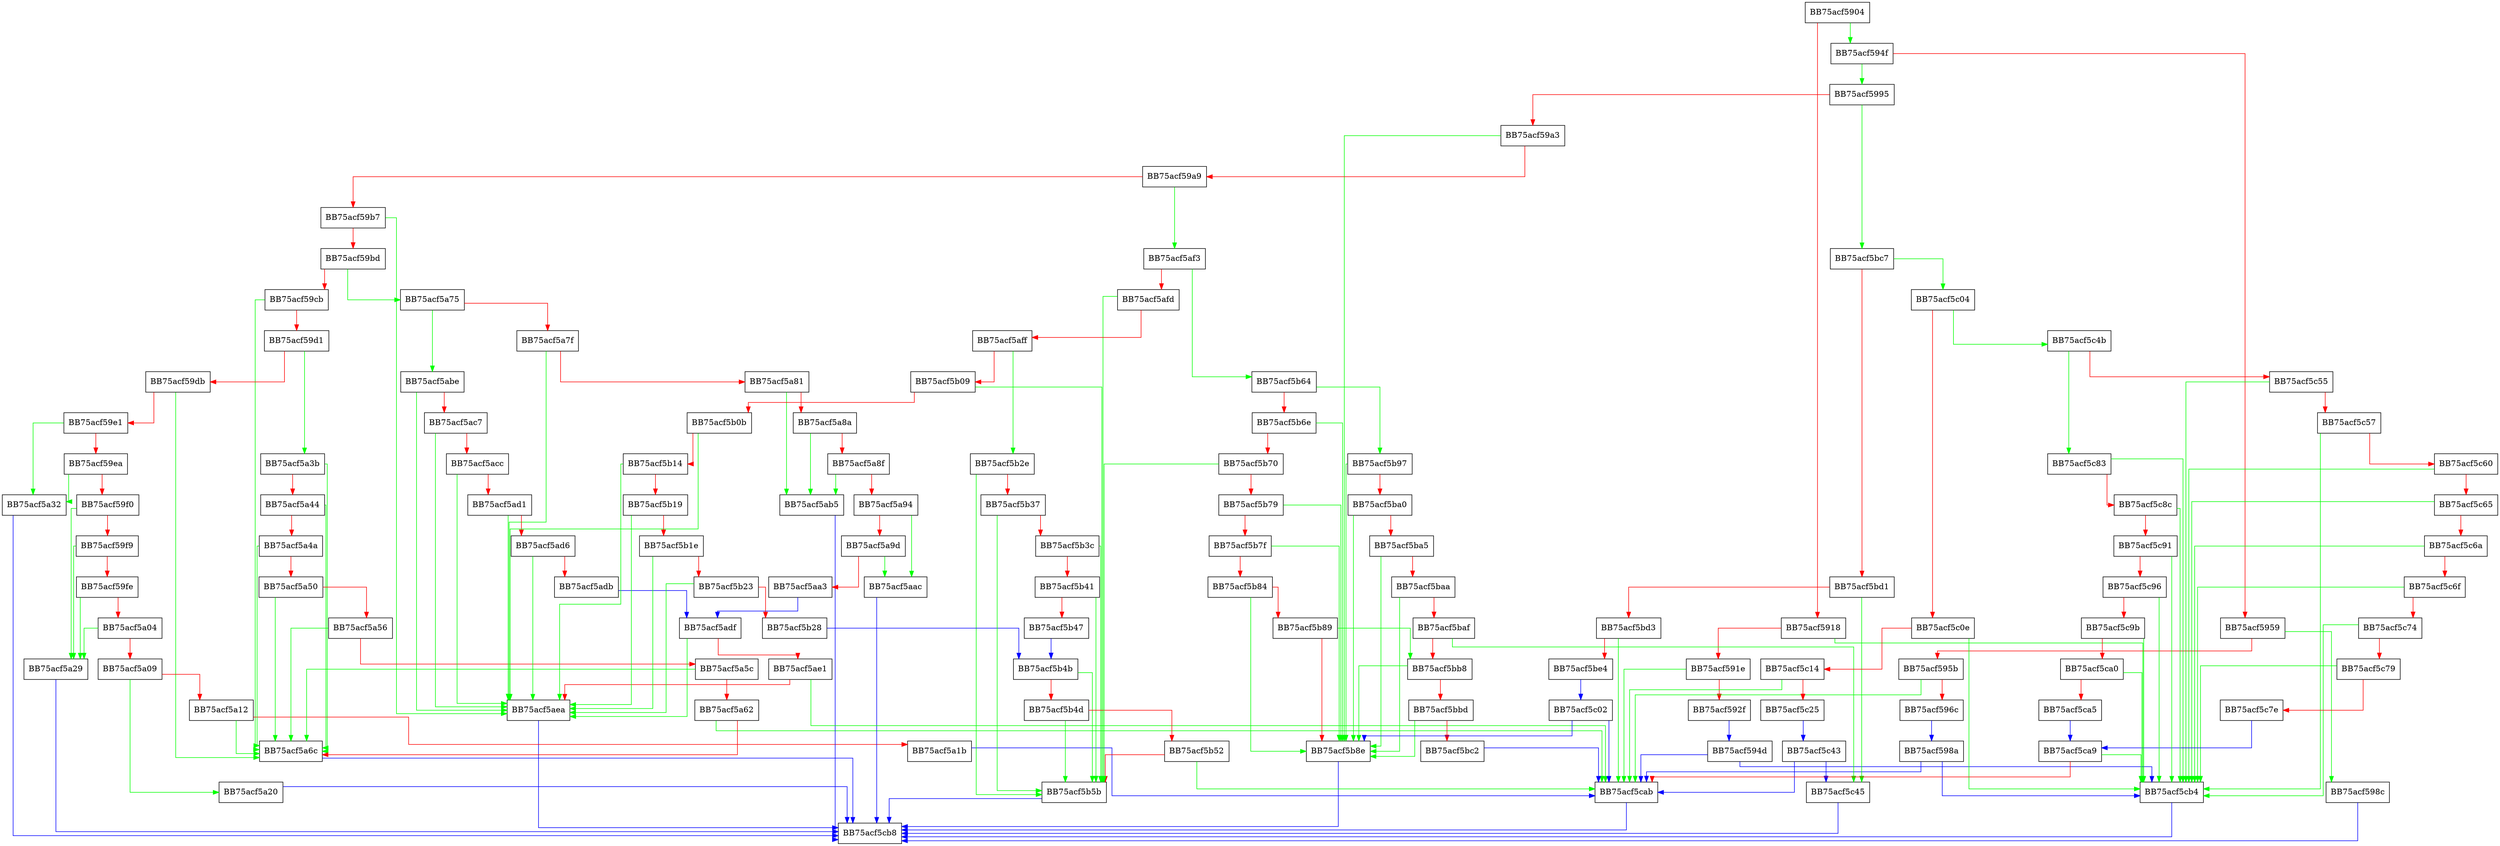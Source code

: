 digraph IsNewerChipset {
  node [shape="box"];
  graph [splines=ortho];
  BB75acf5904 -> BB75acf594f [color="green"];
  BB75acf5904 -> BB75acf5918 [color="red"];
  BB75acf5918 -> BB75acf5cb4 [color="green"];
  BB75acf5918 -> BB75acf591e [color="red"];
  BB75acf591e -> BB75acf5cab [color="green"];
  BB75acf591e -> BB75acf592f [color="red"];
  BB75acf592f -> BB75acf594d [color="blue"];
  BB75acf594d -> BB75acf5cb4 [color="blue"];
  BB75acf594d -> BB75acf5cab [color="blue"];
  BB75acf594f -> BB75acf5995 [color="green"];
  BB75acf594f -> BB75acf5959 [color="red"];
  BB75acf5959 -> BB75acf598c [color="green"];
  BB75acf5959 -> BB75acf595b [color="red"];
  BB75acf595b -> BB75acf5cab [color="green"];
  BB75acf595b -> BB75acf596c [color="red"];
  BB75acf596c -> BB75acf598a [color="blue"];
  BB75acf598a -> BB75acf5cb4 [color="blue"];
  BB75acf598a -> BB75acf5cab [color="blue"];
  BB75acf598c -> BB75acf5cb8 [color="blue"];
  BB75acf5995 -> BB75acf5bc7 [color="green"];
  BB75acf5995 -> BB75acf59a3 [color="red"];
  BB75acf59a3 -> BB75acf5b8e [color="green"];
  BB75acf59a3 -> BB75acf59a9 [color="red"];
  BB75acf59a9 -> BB75acf5af3 [color="green"];
  BB75acf59a9 -> BB75acf59b7 [color="red"];
  BB75acf59b7 -> BB75acf5aea [color="green"];
  BB75acf59b7 -> BB75acf59bd [color="red"];
  BB75acf59bd -> BB75acf5a75 [color="green"];
  BB75acf59bd -> BB75acf59cb [color="red"];
  BB75acf59cb -> BB75acf5a6c [color="green"];
  BB75acf59cb -> BB75acf59d1 [color="red"];
  BB75acf59d1 -> BB75acf5a3b [color="green"];
  BB75acf59d1 -> BB75acf59db [color="red"];
  BB75acf59db -> BB75acf5a6c [color="green"];
  BB75acf59db -> BB75acf59e1 [color="red"];
  BB75acf59e1 -> BB75acf5a32 [color="green"];
  BB75acf59e1 -> BB75acf59ea [color="red"];
  BB75acf59ea -> BB75acf5a32 [color="green"];
  BB75acf59ea -> BB75acf59f0 [color="red"];
  BB75acf59f0 -> BB75acf5a29 [color="green"];
  BB75acf59f0 -> BB75acf59f9 [color="red"];
  BB75acf59f9 -> BB75acf5a29 [color="green"];
  BB75acf59f9 -> BB75acf59fe [color="red"];
  BB75acf59fe -> BB75acf5a29 [color="green"];
  BB75acf59fe -> BB75acf5a04 [color="red"];
  BB75acf5a04 -> BB75acf5a29 [color="green"];
  BB75acf5a04 -> BB75acf5a09 [color="red"];
  BB75acf5a09 -> BB75acf5a20 [color="green"];
  BB75acf5a09 -> BB75acf5a12 [color="red"];
  BB75acf5a12 -> BB75acf5a6c [color="green"];
  BB75acf5a12 -> BB75acf5a1b [color="red"];
  BB75acf5a1b -> BB75acf5cab [color="blue"];
  BB75acf5a20 -> BB75acf5cb8 [color="blue"];
  BB75acf5a29 -> BB75acf5cb8 [color="blue"];
  BB75acf5a32 -> BB75acf5cb8 [color="blue"];
  BB75acf5a3b -> BB75acf5a6c [color="green"];
  BB75acf5a3b -> BB75acf5a44 [color="red"];
  BB75acf5a44 -> BB75acf5a6c [color="green"];
  BB75acf5a44 -> BB75acf5a4a [color="red"];
  BB75acf5a4a -> BB75acf5a6c [color="green"];
  BB75acf5a4a -> BB75acf5a50 [color="red"];
  BB75acf5a50 -> BB75acf5a6c [color="green"];
  BB75acf5a50 -> BB75acf5a56 [color="red"];
  BB75acf5a56 -> BB75acf5a6c [color="green"];
  BB75acf5a56 -> BB75acf5a5c [color="red"];
  BB75acf5a5c -> BB75acf5a6c [color="green"];
  BB75acf5a5c -> BB75acf5a62 [color="red"];
  BB75acf5a62 -> BB75acf5cab [color="green"];
  BB75acf5a62 -> BB75acf5a6c [color="red"];
  BB75acf5a6c -> BB75acf5cb8 [color="blue"];
  BB75acf5a75 -> BB75acf5abe [color="green"];
  BB75acf5a75 -> BB75acf5a7f [color="red"];
  BB75acf5a7f -> BB75acf5aea [color="green"];
  BB75acf5a7f -> BB75acf5a81 [color="red"];
  BB75acf5a81 -> BB75acf5ab5 [color="green"];
  BB75acf5a81 -> BB75acf5a8a [color="red"];
  BB75acf5a8a -> BB75acf5ab5 [color="green"];
  BB75acf5a8a -> BB75acf5a8f [color="red"];
  BB75acf5a8f -> BB75acf5ab5 [color="green"];
  BB75acf5a8f -> BB75acf5a94 [color="red"];
  BB75acf5a94 -> BB75acf5aac [color="green"];
  BB75acf5a94 -> BB75acf5a9d [color="red"];
  BB75acf5a9d -> BB75acf5aac [color="green"];
  BB75acf5a9d -> BB75acf5aa3 [color="red"];
  BB75acf5aa3 -> BB75acf5adf [color="blue"];
  BB75acf5aac -> BB75acf5cb8 [color="blue"];
  BB75acf5ab5 -> BB75acf5cb8 [color="blue"];
  BB75acf5abe -> BB75acf5aea [color="green"];
  BB75acf5abe -> BB75acf5ac7 [color="red"];
  BB75acf5ac7 -> BB75acf5aea [color="green"];
  BB75acf5ac7 -> BB75acf5acc [color="red"];
  BB75acf5acc -> BB75acf5aea [color="green"];
  BB75acf5acc -> BB75acf5ad1 [color="red"];
  BB75acf5ad1 -> BB75acf5aea [color="green"];
  BB75acf5ad1 -> BB75acf5ad6 [color="red"];
  BB75acf5ad6 -> BB75acf5aea [color="green"];
  BB75acf5ad6 -> BB75acf5adb [color="red"];
  BB75acf5adb -> BB75acf5adf [color="blue"];
  BB75acf5adf -> BB75acf5aea [color="green"];
  BB75acf5adf -> BB75acf5ae1 [color="red"];
  BB75acf5ae1 -> BB75acf5cab [color="green"];
  BB75acf5ae1 -> BB75acf5aea [color="red"];
  BB75acf5aea -> BB75acf5cb8 [color="blue"];
  BB75acf5af3 -> BB75acf5b64 [color="green"];
  BB75acf5af3 -> BB75acf5afd [color="red"];
  BB75acf5afd -> BB75acf5b5b [color="green"];
  BB75acf5afd -> BB75acf5aff [color="red"];
  BB75acf5aff -> BB75acf5b2e [color="green"];
  BB75acf5aff -> BB75acf5b09 [color="red"];
  BB75acf5b09 -> BB75acf5b5b [color="green"];
  BB75acf5b09 -> BB75acf5b0b [color="red"];
  BB75acf5b0b -> BB75acf5aea [color="green"];
  BB75acf5b0b -> BB75acf5b14 [color="red"];
  BB75acf5b14 -> BB75acf5aea [color="green"];
  BB75acf5b14 -> BB75acf5b19 [color="red"];
  BB75acf5b19 -> BB75acf5aea [color="green"];
  BB75acf5b19 -> BB75acf5b1e [color="red"];
  BB75acf5b1e -> BB75acf5aea [color="green"];
  BB75acf5b1e -> BB75acf5b23 [color="red"];
  BB75acf5b23 -> BB75acf5aea [color="green"];
  BB75acf5b23 -> BB75acf5b28 [color="red"];
  BB75acf5b28 -> BB75acf5b4b [color="blue"];
  BB75acf5b2e -> BB75acf5b5b [color="green"];
  BB75acf5b2e -> BB75acf5b37 [color="red"];
  BB75acf5b37 -> BB75acf5b5b [color="green"];
  BB75acf5b37 -> BB75acf5b3c [color="red"];
  BB75acf5b3c -> BB75acf5b5b [color="green"];
  BB75acf5b3c -> BB75acf5b41 [color="red"];
  BB75acf5b41 -> BB75acf5b5b [color="green"];
  BB75acf5b41 -> BB75acf5b47 [color="red"];
  BB75acf5b47 -> BB75acf5b4b [color="blue"];
  BB75acf5b4b -> BB75acf5b5b [color="green"];
  BB75acf5b4b -> BB75acf5b4d [color="red"];
  BB75acf5b4d -> BB75acf5b5b [color="green"];
  BB75acf5b4d -> BB75acf5b52 [color="red"];
  BB75acf5b52 -> BB75acf5cab [color="green"];
  BB75acf5b52 -> BB75acf5b5b [color="red"];
  BB75acf5b5b -> BB75acf5cb8 [color="blue"];
  BB75acf5b64 -> BB75acf5b97 [color="green"];
  BB75acf5b64 -> BB75acf5b6e [color="red"];
  BB75acf5b6e -> BB75acf5b8e [color="green"];
  BB75acf5b6e -> BB75acf5b70 [color="red"];
  BB75acf5b70 -> BB75acf5b5b [color="green"];
  BB75acf5b70 -> BB75acf5b79 [color="red"];
  BB75acf5b79 -> BB75acf5b8e [color="green"];
  BB75acf5b79 -> BB75acf5b7f [color="red"];
  BB75acf5b7f -> BB75acf5b8e [color="green"];
  BB75acf5b7f -> BB75acf5b84 [color="red"];
  BB75acf5b84 -> BB75acf5b8e [color="green"];
  BB75acf5b84 -> BB75acf5b89 [color="red"];
  BB75acf5b89 -> BB75acf5bb8 [color="green"];
  BB75acf5b89 -> BB75acf5b8e [color="red"];
  BB75acf5b8e -> BB75acf5cb8 [color="blue"];
  BB75acf5b97 -> BB75acf5b8e [color="green"];
  BB75acf5b97 -> BB75acf5ba0 [color="red"];
  BB75acf5ba0 -> BB75acf5b8e [color="green"];
  BB75acf5ba0 -> BB75acf5ba5 [color="red"];
  BB75acf5ba5 -> BB75acf5b8e [color="green"];
  BB75acf5ba5 -> BB75acf5baa [color="red"];
  BB75acf5baa -> BB75acf5b8e [color="green"];
  BB75acf5baa -> BB75acf5baf [color="red"];
  BB75acf5baf -> BB75acf5c45 [color="green"];
  BB75acf5baf -> BB75acf5bb8 [color="red"];
  BB75acf5bb8 -> BB75acf5b8e [color="green"];
  BB75acf5bb8 -> BB75acf5bbd [color="red"];
  BB75acf5bbd -> BB75acf5b8e [color="green"];
  BB75acf5bbd -> BB75acf5bc2 [color="red"];
  BB75acf5bc2 -> BB75acf5cab [color="blue"];
  BB75acf5bc7 -> BB75acf5c04 [color="green"];
  BB75acf5bc7 -> BB75acf5bd1 [color="red"];
  BB75acf5bd1 -> BB75acf5c45 [color="green"];
  BB75acf5bd1 -> BB75acf5bd3 [color="red"];
  BB75acf5bd3 -> BB75acf5cab [color="green"];
  BB75acf5bd3 -> BB75acf5be4 [color="red"];
  BB75acf5be4 -> BB75acf5c02 [color="blue"];
  BB75acf5c02 -> BB75acf5b8e [color="blue"];
  BB75acf5c02 -> BB75acf5cab [color="blue"];
  BB75acf5c04 -> BB75acf5c4b [color="green"];
  BB75acf5c04 -> BB75acf5c0e [color="red"];
  BB75acf5c0e -> BB75acf5cb4 [color="green"];
  BB75acf5c0e -> BB75acf5c14 [color="red"];
  BB75acf5c14 -> BB75acf5cab [color="green"];
  BB75acf5c14 -> BB75acf5c25 [color="red"];
  BB75acf5c25 -> BB75acf5c43 [color="blue"];
  BB75acf5c43 -> BB75acf5c45 [color="blue"];
  BB75acf5c43 -> BB75acf5cab [color="blue"];
  BB75acf5c45 -> BB75acf5cb8 [color="blue"];
  BB75acf5c4b -> BB75acf5c83 [color="green"];
  BB75acf5c4b -> BB75acf5c55 [color="red"];
  BB75acf5c55 -> BB75acf5cb4 [color="green"];
  BB75acf5c55 -> BB75acf5c57 [color="red"];
  BB75acf5c57 -> BB75acf5cb4 [color="green"];
  BB75acf5c57 -> BB75acf5c60 [color="red"];
  BB75acf5c60 -> BB75acf5cb4 [color="green"];
  BB75acf5c60 -> BB75acf5c65 [color="red"];
  BB75acf5c65 -> BB75acf5cb4 [color="green"];
  BB75acf5c65 -> BB75acf5c6a [color="red"];
  BB75acf5c6a -> BB75acf5cb4 [color="green"];
  BB75acf5c6a -> BB75acf5c6f [color="red"];
  BB75acf5c6f -> BB75acf5cb4 [color="green"];
  BB75acf5c6f -> BB75acf5c74 [color="red"];
  BB75acf5c74 -> BB75acf5cb4 [color="green"];
  BB75acf5c74 -> BB75acf5c79 [color="red"];
  BB75acf5c79 -> BB75acf5cb4 [color="green"];
  BB75acf5c79 -> BB75acf5c7e [color="red"];
  BB75acf5c7e -> BB75acf5ca9 [color="blue"];
  BB75acf5c83 -> BB75acf5cb4 [color="green"];
  BB75acf5c83 -> BB75acf5c8c [color="red"];
  BB75acf5c8c -> BB75acf5cb4 [color="green"];
  BB75acf5c8c -> BB75acf5c91 [color="red"];
  BB75acf5c91 -> BB75acf5cb4 [color="green"];
  BB75acf5c91 -> BB75acf5c96 [color="red"];
  BB75acf5c96 -> BB75acf5cb4 [color="green"];
  BB75acf5c96 -> BB75acf5c9b [color="red"];
  BB75acf5c9b -> BB75acf5cb4 [color="green"];
  BB75acf5c9b -> BB75acf5ca0 [color="red"];
  BB75acf5ca0 -> BB75acf5cb4 [color="green"];
  BB75acf5ca0 -> BB75acf5ca5 [color="red"];
  BB75acf5ca5 -> BB75acf5ca9 [color="blue"];
  BB75acf5ca9 -> BB75acf5cb4 [color="green"];
  BB75acf5ca9 -> BB75acf5cab [color="red"];
  BB75acf5cab -> BB75acf5cb8 [color="blue"];
  BB75acf5cb4 -> BB75acf5cb8 [color="blue"];
}